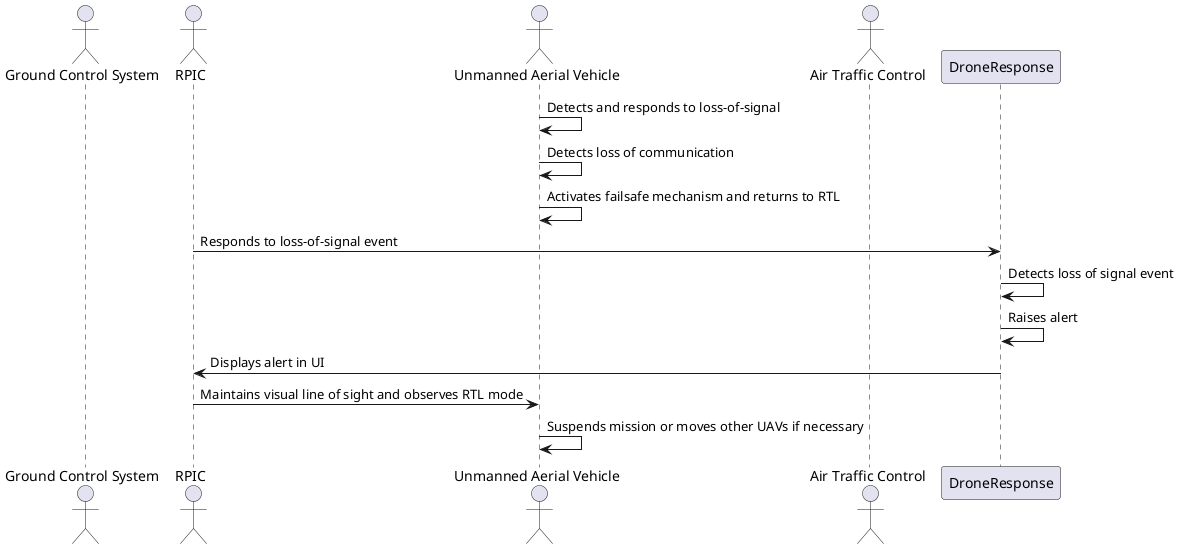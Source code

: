 @startuml "Loss of Signal Sequence Diagram"

actor "Ground Control System" as GCS
actor "RPIC" as RPIC
actor "Unmanned Aerial Vehicle" as UAV
actor "Air Traffic Control" as ATC

UAV -> UAV: Detects and responds to loss-of-signal
UAV -> UAV: Detects loss of communication
UAV -> UAV: Activates failsafe mechanism and returns to RTL

RPIC -> DroneResponse: Responds to loss-of-signal event
DroneResponse -> DroneResponse: Detects loss of signal event
DroneResponse -> DroneResponse: Raises alert
DroneResponse -> RPIC: Displays alert in UI

RPIC -> UAV: Maintains visual line of sight and observes RTL mode
UAV -> UAV: Suspends mission or moves other UAVs if necessary

@enduml
